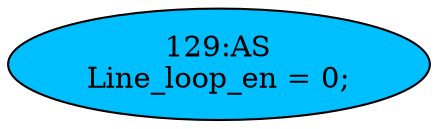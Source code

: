 strict digraph "" {
	node [label="\N"];
	"129:AS"	 [ast="<pyverilog.vparser.ast.Assign object at 0x7fdff6ff3890>",
		def_var="['Line_loop_en']",
		fillcolor=deepskyblue,
		label="129:AS
Line_loop_en = 0;",
		statements="[]",
		style=filled,
		typ=Assign,
		use_var="[]"];
}
